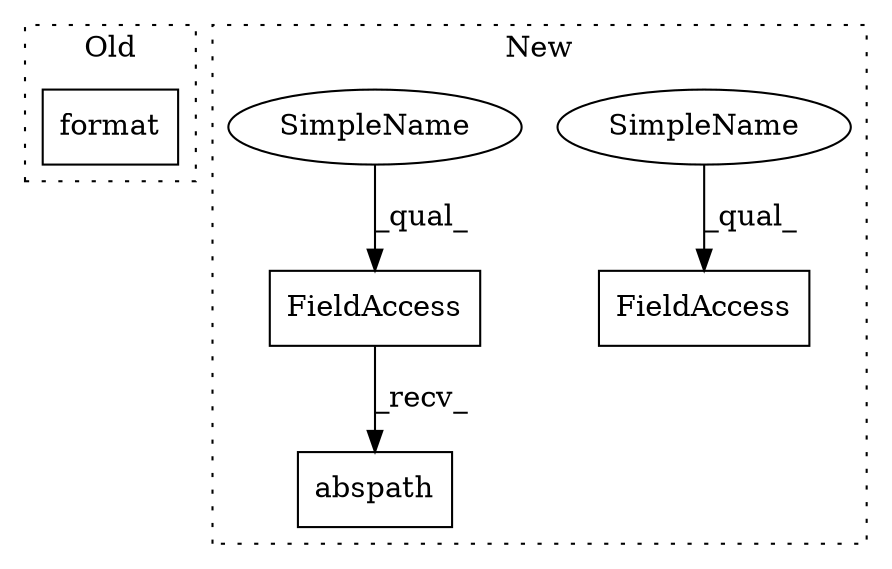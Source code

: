 digraph G {
subgraph cluster0 {
1 [label="format" a="32" s="1998,2019" l="7,1" shape="box"];
label = "Old";
style="dotted";
}
subgraph cluster1 {
2 [label="abspath" a="32" s="657,673" l="8,1" shape="box"];
3 [label="FieldAccess" a="22" s="649" l="7" shape="box"];
4 [label="FieldAccess" a="22" s="617" l="7" shape="box"];
5 [label="SimpleName" a="42" s="617" l="2" shape="ellipse"];
6 [label="SimpleName" a="42" s="649" l="2" shape="ellipse"];
label = "New";
style="dotted";
}
3 -> 2 [label="_recv_"];
5 -> 4 [label="_qual_"];
6 -> 3 [label="_qual_"];
}